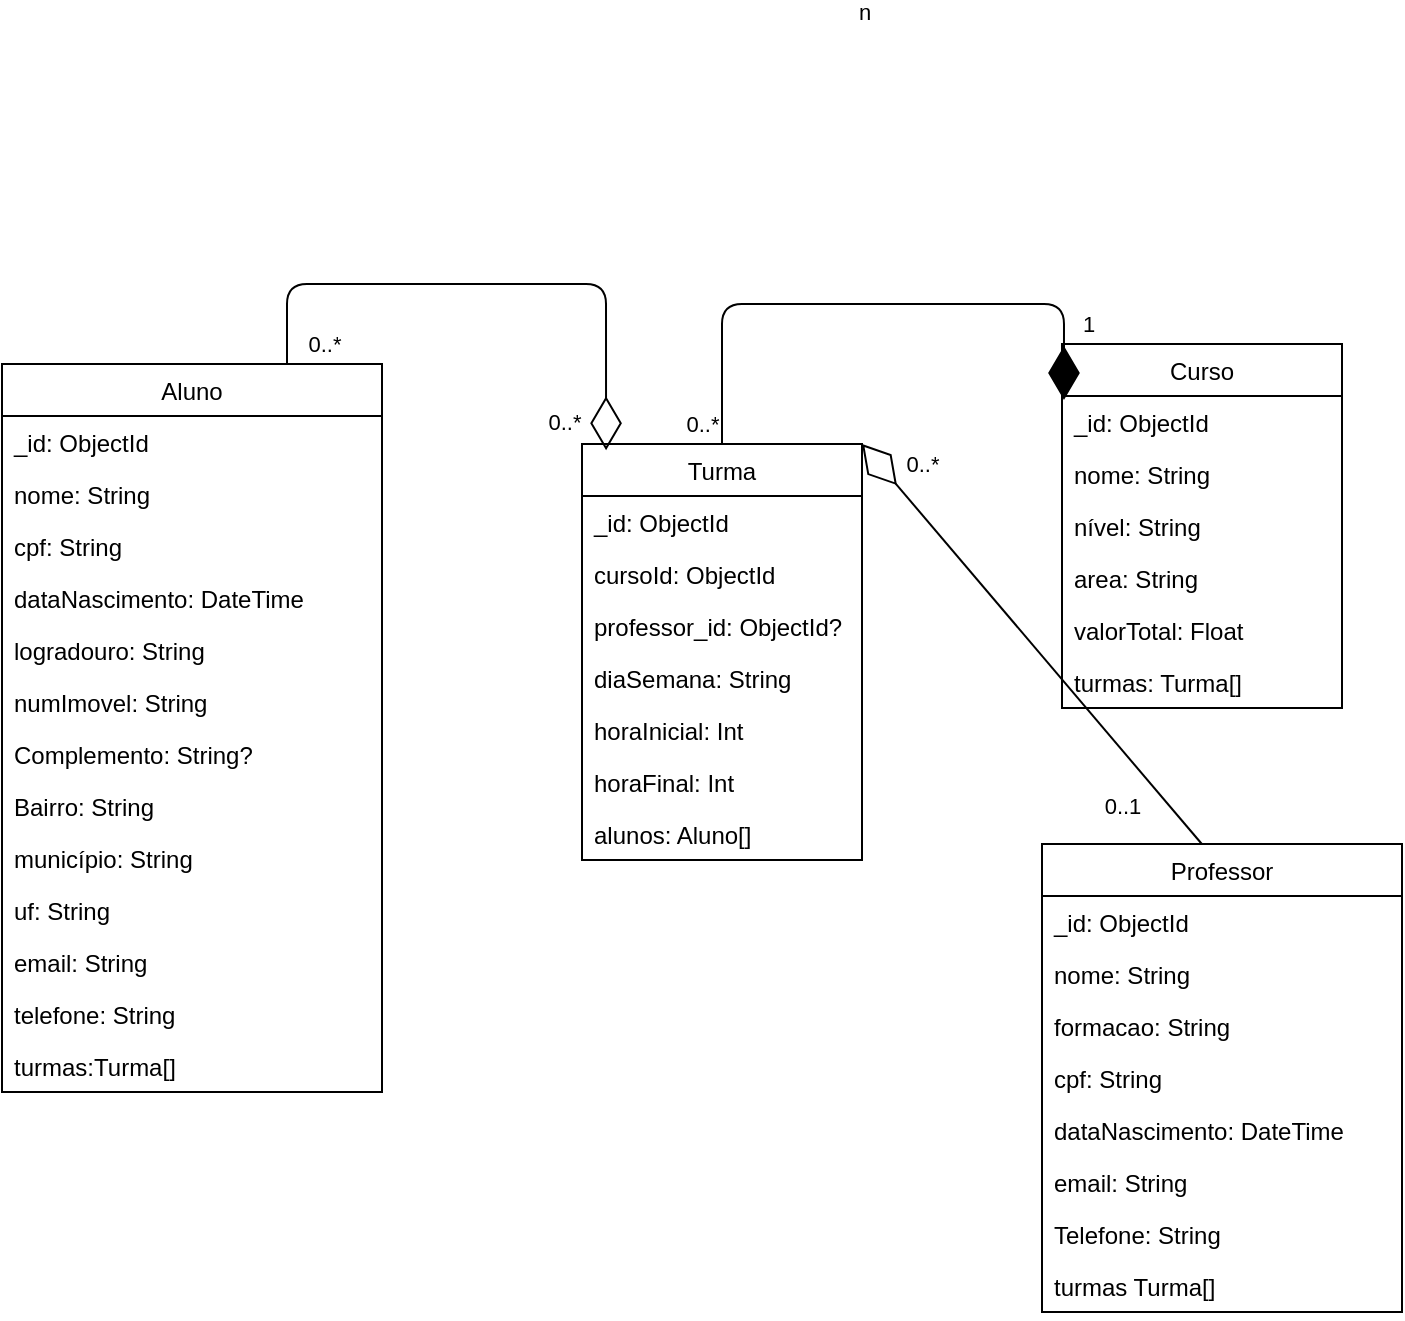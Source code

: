 <mxfile>
    <diagram id="tvNLZa-CBfe17h-ha0Ih" name="Page-2">
        <mxGraphModel dx="810" dy="1525" grid="1" gridSize="10" guides="1" tooltips="1" connect="1" arrows="1" fold="1" page="1" pageScale="1" pageWidth="827" pageHeight="1169" math="0" shadow="0">
            <root>
                <mxCell id="0"/>
                <mxCell id="1" parent="0"/>
                <mxCell id="mXA5R7LTz2ie4Cur8OkS-5" value="Aluno" style="swimlane;fontStyle=0;childLayout=stackLayout;horizontal=1;startSize=26;fillColor=none;horizontalStack=0;resizeParent=1;resizeParentMax=0;resizeLast=0;collapsible=1;marginBottom=0;" parent="1" vertex="1">
                    <mxGeometry x="90" y="60" width="190" height="364" as="geometry"/>
                </mxCell>
                <mxCell id="mXA5R7LTz2ie4Cur8OkS-6" value="_id: ObjectId" style="text;strokeColor=none;fillColor=none;align=left;verticalAlign=top;spacingLeft=4;spacingRight=4;overflow=hidden;rotatable=0;points=[[0,0.5],[1,0.5]];portConstraint=eastwest;" parent="mXA5R7LTz2ie4Cur8OkS-5" vertex="1">
                    <mxGeometry y="26" width="190" height="26" as="geometry"/>
                </mxCell>
                <mxCell id="mXA5R7LTz2ie4Cur8OkS-7" value="nome: String" style="text;strokeColor=none;fillColor=none;align=left;verticalAlign=top;spacingLeft=4;spacingRight=4;overflow=hidden;rotatable=0;points=[[0,0.5],[1,0.5]];portConstraint=eastwest;" parent="mXA5R7LTz2ie4Cur8OkS-5" vertex="1">
                    <mxGeometry y="52" width="190" height="26" as="geometry"/>
                </mxCell>
                <mxCell id="mXA5R7LTz2ie4Cur8OkS-8" value="cpf: String" style="text;strokeColor=none;fillColor=none;align=left;verticalAlign=top;spacingLeft=4;spacingRight=4;overflow=hidden;rotatable=0;points=[[0,0.5],[1,0.5]];portConstraint=eastwest;" parent="mXA5R7LTz2ie4Cur8OkS-5" vertex="1">
                    <mxGeometry y="78" width="190" height="26" as="geometry"/>
                </mxCell>
                <mxCell id="mXA5R7LTz2ie4Cur8OkS-30" value="dataNascimento: DateTime" style="text;strokeColor=none;fillColor=none;align=left;verticalAlign=top;spacingLeft=4;spacingRight=4;overflow=hidden;rotatable=0;points=[[0,0.5],[1,0.5]];portConstraint=eastwest;" parent="mXA5R7LTz2ie4Cur8OkS-5" vertex="1">
                    <mxGeometry y="104" width="190" height="26" as="geometry"/>
                </mxCell>
                <mxCell id="mXA5R7LTz2ie4Cur8OkS-21" value="logradouro: String" style="text;strokeColor=none;fillColor=none;align=left;verticalAlign=top;spacingLeft=4;spacingRight=4;overflow=hidden;rotatable=0;points=[[0,0.5],[1,0.5]];portConstraint=eastwest;" parent="mXA5R7LTz2ie4Cur8OkS-5" vertex="1">
                    <mxGeometry y="130" width="190" height="26" as="geometry"/>
                </mxCell>
                <mxCell id="mXA5R7LTz2ie4Cur8OkS-22" value="numImovel: String" style="text;strokeColor=none;fillColor=none;align=left;verticalAlign=top;spacingLeft=4;spacingRight=4;overflow=hidden;rotatable=0;points=[[0,0.5],[1,0.5]];portConstraint=eastwest;" parent="mXA5R7LTz2ie4Cur8OkS-5" vertex="1">
                    <mxGeometry y="156" width="190" height="26" as="geometry"/>
                </mxCell>
                <mxCell id="mXA5R7LTz2ie4Cur8OkS-23" value="Complemento: String?" style="text;strokeColor=none;fillColor=none;align=left;verticalAlign=top;spacingLeft=4;spacingRight=4;overflow=hidden;rotatable=0;points=[[0,0.5],[1,0.5]];portConstraint=eastwest;" parent="mXA5R7LTz2ie4Cur8OkS-5" vertex="1">
                    <mxGeometry y="182" width="190" height="26" as="geometry"/>
                </mxCell>
                <mxCell id="mXA5R7LTz2ie4Cur8OkS-25" value="Bairro: String" style="text;strokeColor=none;fillColor=none;align=left;verticalAlign=top;spacingLeft=4;spacingRight=4;overflow=hidden;rotatable=0;points=[[0,0.5],[1,0.5]];portConstraint=eastwest;" parent="mXA5R7LTz2ie4Cur8OkS-5" vertex="1">
                    <mxGeometry y="208" width="190" height="26" as="geometry"/>
                </mxCell>
                <mxCell id="mXA5R7LTz2ie4Cur8OkS-26" value="município: String" style="text;strokeColor=none;fillColor=none;align=left;verticalAlign=top;spacingLeft=4;spacingRight=4;overflow=hidden;rotatable=0;points=[[0,0.5],[1,0.5]];portConstraint=eastwest;" parent="mXA5R7LTz2ie4Cur8OkS-5" vertex="1">
                    <mxGeometry y="234" width="190" height="26" as="geometry"/>
                </mxCell>
                <mxCell id="mXA5R7LTz2ie4Cur8OkS-27" value="uf: String" style="text;strokeColor=none;fillColor=none;align=left;verticalAlign=top;spacingLeft=4;spacingRight=4;overflow=hidden;rotatable=0;points=[[0,0.5],[1,0.5]];portConstraint=eastwest;" parent="mXA5R7LTz2ie4Cur8OkS-5" vertex="1">
                    <mxGeometry y="260" width="190" height="26" as="geometry"/>
                </mxCell>
                <mxCell id="mXA5R7LTz2ie4Cur8OkS-28" value="email: String" style="text;strokeColor=none;fillColor=none;align=left;verticalAlign=top;spacingLeft=4;spacingRight=4;overflow=hidden;rotatable=0;points=[[0,0.5],[1,0.5]];portConstraint=eastwest;" parent="mXA5R7LTz2ie4Cur8OkS-5" vertex="1">
                    <mxGeometry y="286" width="190" height="26" as="geometry"/>
                </mxCell>
                <mxCell id="mXA5R7LTz2ie4Cur8OkS-29" value="telefone: String" style="text;strokeColor=none;fillColor=none;align=left;verticalAlign=top;spacingLeft=4;spacingRight=4;overflow=hidden;rotatable=0;points=[[0,0.5],[1,0.5]];portConstraint=eastwest;" parent="mXA5R7LTz2ie4Cur8OkS-5" vertex="1">
                    <mxGeometry y="312" width="190" height="26" as="geometry"/>
                </mxCell>
                <mxCell id="tHLVrhVuMcMVLVZoWZUN-9" value="turmas:Turma[]" style="text;strokeColor=none;fillColor=none;align=left;verticalAlign=top;spacingLeft=4;spacingRight=4;overflow=hidden;rotatable=0;points=[[0,0.5],[1,0.5]];portConstraint=eastwest;" parent="mXA5R7LTz2ie4Cur8OkS-5" vertex="1">
                    <mxGeometry y="338" width="190" height="26" as="geometry"/>
                </mxCell>
                <mxCell id="mXA5R7LTz2ie4Cur8OkS-9" value="Curso" style="swimlane;fontStyle=0;childLayout=stackLayout;horizontal=1;startSize=26;fillColor=none;horizontalStack=0;resizeParent=1;resizeParentMax=0;resizeLast=0;collapsible=1;marginBottom=0;" parent="1" vertex="1">
                    <mxGeometry x="620" y="50" width="140" height="182" as="geometry"/>
                </mxCell>
                <mxCell id="mXA5R7LTz2ie4Cur8OkS-10" value="_id: ObjectId" style="text;strokeColor=none;fillColor=none;align=left;verticalAlign=top;spacingLeft=4;spacingRight=4;overflow=hidden;rotatable=0;points=[[0,0.5],[1,0.5]];portConstraint=eastwest;" parent="mXA5R7LTz2ie4Cur8OkS-9" vertex="1">
                    <mxGeometry y="26" width="140" height="26" as="geometry"/>
                </mxCell>
                <mxCell id="mXA5R7LTz2ie4Cur8OkS-11" value="nome: String" style="text;strokeColor=none;fillColor=none;align=left;verticalAlign=top;spacingLeft=4;spacingRight=4;overflow=hidden;rotatable=0;points=[[0,0.5],[1,0.5]];portConstraint=eastwest;" parent="mXA5R7LTz2ie4Cur8OkS-9" vertex="1">
                    <mxGeometry y="52" width="140" height="26" as="geometry"/>
                </mxCell>
                <mxCell id="mXA5R7LTz2ie4Cur8OkS-12" value="nível: String" style="text;strokeColor=none;fillColor=none;align=left;verticalAlign=top;spacingLeft=4;spacingRight=4;overflow=hidden;rotatable=0;points=[[0,0.5],[1,0.5]];portConstraint=eastwest;" parent="mXA5R7LTz2ie4Cur8OkS-9" vertex="1">
                    <mxGeometry y="78" width="140" height="26" as="geometry"/>
                </mxCell>
                <mxCell id="mXA5R7LTz2ie4Cur8OkS-31" value="area: String" style="text;strokeColor=none;fillColor=none;align=left;verticalAlign=top;spacingLeft=4;spacingRight=4;overflow=hidden;rotatable=0;points=[[0,0.5],[1,0.5]];portConstraint=eastwest;" parent="mXA5R7LTz2ie4Cur8OkS-9" vertex="1">
                    <mxGeometry y="104" width="140" height="26" as="geometry"/>
                </mxCell>
                <mxCell id="4" value="valorTotal: Float" style="text;strokeColor=none;fillColor=none;align=left;verticalAlign=top;spacingLeft=4;spacingRight=4;overflow=hidden;rotatable=0;points=[[0,0.5],[1,0.5]];portConstraint=eastwest;" parent="mXA5R7LTz2ie4Cur8OkS-9" vertex="1">
                    <mxGeometry y="130" width="140" height="26" as="geometry"/>
                </mxCell>
                <mxCell id="3" value="turmas: Turma[]" style="text;strokeColor=none;fillColor=none;align=left;verticalAlign=top;spacingLeft=4;spacingRight=4;overflow=hidden;rotatable=0;points=[[0,0.5],[1,0.5]];portConstraint=eastwest;" parent="mXA5R7LTz2ie4Cur8OkS-9" vertex="1">
                    <mxGeometry y="156" width="140" height="26" as="geometry"/>
                </mxCell>
                <mxCell id="mXA5R7LTz2ie4Cur8OkS-13" value="Professor" style="swimlane;fontStyle=0;childLayout=stackLayout;horizontal=1;startSize=26;fillColor=none;horizontalStack=0;resizeParent=1;resizeParentMax=0;resizeLast=0;collapsible=1;marginBottom=0;" parent="1" vertex="1">
                    <mxGeometry x="610" y="300" width="180" height="234" as="geometry"/>
                </mxCell>
                <mxCell id="mXA5R7LTz2ie4Cur8OkS-14" value="_id: ObjectId" style="text;strokeColor=none;fillColor=none;align=left;verticalAlign=top;spacingLeft=4;spacingRight=4;overflow=hidden;rotatable=0;points=[[0,0.5],[1,0.5]];portConstraint=eastwest;" parent="mXA5R7LTz2ie4Cur8OkS-13" vertex="1">
                    <mxGeometry y="26" width="180" height="26" as="geometry"/>
                </mxCell>
                <mxCell id="mXA5R7LTz2ie4Cur8OkS-15" value="nome: String" style="text;strokeColor=none;fillColor=none;align=left;verticalAlign=top;spacingLeft=4;spacingRight=4;overflow=hidden;rotatable=0;points=[[0,0.5],[1,0.5]];portConstraint=eastwest;" parent="mXA5R7LTz2ie4Cur8OkS-13" vertex="1">
                    <mxGeometry y="52" width="180" height="26" as="geometry"/>
                </mxCell>
                <mxCell id="mXA5R7LTz2ie4Cur8OkS-16" value="formacao: String" style="text;strokeColor=none;fillColor=none;align=left;verticalAlign=top;spacingLeft=4;spacingRight=4;overflow=hidden;rotatable=0;points=[[0,0.5],[1,0.5]];portConstraint=eastwest;" parent="mXA5R7LTz2ie4Cur8OkS-13" vertex="1">
                    <mxGeometry y="78" width="180" height="26" as="geometry"/>
                </mxCell>
                <mxCell id="mXA5R7LTz2ie4Cur8OkS-32" value="cpf: String" style="text;strokeColor=none;fillColor=none;align=left;verticalAlign=top;spacingLeft=4;spacingRight=4;overflow=hidden;rotatable=0;points=[[0,0.5],[1,0.5]];portConstraint=eastwest;" parent="mXA5R7LTz2ie4Cur8OkS-13" vertex="1">
                    <mxGeometry y="104" width="180" height="26" as="geometry"/>
                </mxCell>
                <mxCell id="mXA5R7LTz2ie4Cur8OkS-33" value="dataNascimento: DateTime" style="text;strokeColor=none;fillColor=none;align=left;verticalAlign=top;spacingLeft=4;spacingRight=4;overflow=hidden;rotatable=0;points=[[0,0.5],[1,0.5]];portConstraint=eastwest;" parent="mXA5R7LTz2ie4Cur8OkS-13" vertex="1">
                    <mxGeometry y="130" width="180" height="26" as="geometry"/>
                </mxCell>
                <mxCell id="mXA5R7LTz2ie4Cur8OkS-34" value="email: String" style="text;strokeColor=none;fillColor=none;align=left;verticalAlign=top;spacingLeft=4;spacingRight=4;overflow=hidden;rotatable=0;points=[[0,0.5],[1,0.5]];portConstraint=eastwest;" parent="mXA5R7LTz2ie4Cur8OkS-13" vertex="1">
                    <mxGeometry y="156" width="180" height="26" as="geometry"/>
                </mxCell>
                <mxCell id="mXA5R7LTz2ie4Cur8OkS-35" value="Telefone: String" style="text;strokeColor=none;fillColor=none;align=left;verticalAlign=top;spacingLeft=4;spacingRight=4;overflow=hidden;rotatable=0;points=[[0,0.5],[1,0.5]];portConstraint=eastwest;" parent="mXA5R7LTz2ie4Cur8OkS-13" vertex="1">
                    <mxGeometry y="182" width="180" height="26" as="geometry"/>
                </mxCell>
                <mxCell id="2" value="turmas Turma[]" style="text;strokeColor=none;fillColor=none;align=left;verticalAlign=top;spacingLeft=4;spacingRight=4;overflow=hidden;rotatable=0;points=[[0,0.5],[1,0.5]];portConstraint=eastwest;" parent="mXA5R7LTz2ie4Cur8OkS-13" vertex="1">
                    <mxGeometry y="208" width="180" height="26" as="geometry"/>
                </mxCell>
                <mxCell id="mXA5R7LTz2ie4Cur8OkS-17" value="Turma" style="swimlane;fontStyle=0;childLayout=stackLayout;horizontal=1;startSize=26;fillColor=none;horizontalStack=0;resizeParent=1;resizeParentMax=0;resizeLast=0;collapsible=1;marginBottom=0;" parent="1" vertex="1">
                    <mxGeometry x="380" y="100" width="140" height="208" as="geometry"/>
                </mxCell>
                <mxCell id="mXA5R7LTz2ie4Cur8OkS-18" value="_id: ObjectId" style="text;strokeColor=none;fillColor=none;align=left;verticalAlign=top;spacingLeft=4;spacingRight=4;overflow=hidden;rotatable=0;points=[[0,0.5],[1,0.5]];portConstraint=eastwest;" parent="mXA5R7LTz2ie4Cur8OkS-17" vertex="1">
                    <mxGeometry y="26" width="140" height="26" as="geometry"/>
                </mxCell>
                <mxCell id="tHLVrhVuMcMVLVZoWZUN-12" value="cursoId: ObjectId" style="text;strokeColor=none;fillColor=none;align=left;verticalAlign=top;spacingLeft=4;spacingRight=4;overflow=hidden;rotatable=0;points=[[0,0.5],[1,0.5]];portConstraint=eastwest;" parent="mXA5R7LTz2ie4Cur8OkS-17" vertex="1">
                    <mxGeometry y="52" width="140" height="26" as="geometry"/>
                </mxCell>
                <mxCell id="tHLVrhVuMcMVLVZoWZUN-13" value="professor_id: ObjectId?" style="text;strokeColor=none;fillColor=none;align=left;verticalAlign=top;spacingLeft=4;spacingRight=4;overflow=hidden;rotatable=0;points=[[0,0.5],[1,0.5]];portConstraint=eastwest;" parent="mXA5R7LTz2ie4Cur8OkS-17" vertex="1">
                    <mxGeometry y="78" width="140" height="26" as="geometry"/>
                </mxCell>
                <mxCell id="mXA5R7LTz2ie4Cur8OkS-19" value="diaSemana: String" style="text;strokeColor=none;fillColor=none;align=left;verticalAlign=top;spacingLeft=4;spacingRight=4;overflow=hidden;rotatable=0;points=[[0,0.5],[1,0.5]];portConstraint=eastwest;" parent="mXA5R7LTz2ie4Cur8OkS-17" vertex="1">
                    <mxGeometry y="104" width="140" height="26" as="geometry"/>
                </mxCell>
                <mxCell id="mXA5R7LTz2ie4Cur8OkS-20" value="horaInicial: Int" style="text;strokeColor=none;fillColor=none;align=left;verticalAlign=top;spacingLeft=4;spacingRight=4;overflow=hidden;rotatable=0;points=[[0,0.5],[1,0.5]];portConstraint=eastwest;" parent="mXA5R7LTz2ie4Cur8OkS-17" vertex="1">
                    <mxGeometry y="130" width="140" height="26" as="geometry"/>
                </mxCell>
                <mxCell id="mXA5R7LTz2ie4Cur8OkS-24" value="horaFinal: Int" style="text;strokeColor=none;fillColor=none;align=left;verticalAlign=top;spacingLeft=4;spacingRight=4;overflow=hidden;rotatable=0;points=[[0,0.5],[1,0.5]];portConstraint=eastwest;" parent="mXA5R7LTz2ie4Cur8OkS-17" vertex="1">
                    <mxGeometry y="156" width="140" height="26" as="geometry"/>
                </mxCell>
                <mxCell id="tHLVrhVuMcMVLVZoWZUN-11" value="alunos: Aluno[]" style="text;strokeColor=none;fillColor=none;align=left;verticalAlign=top;spacingLeft=4;spacingRight=4;overflow=hidden;rotatable=0;points=[[0,0.5],[1,0.5]];portConstraint=eastwest;" parent="mXA5R7LTz2ie4Cur8OkS-17" vertex="1">
                    <mxGeometry y="182" width="140" height="26" as="geometry"/>
                </mxCell>
                <mxCell id="mXA5R7LTz2ie4Cur8OkS-43" value="" style="endArrow=diamondThin;endFill=1;endSize=24;html=1;edgeStyle=orthogonalEdgeStyle;entryX=0.007;entryY=0.154;entryDx=0;entryDy=0;entryPerimeter=0;exitX=0.5;exitY=0;exitDx=0;exitDy=0;" parent="1" source="mXA5R7LTz2ie4Cur8OkS-17" target="mXA5R7LTz2ie4Cur8OkS-9" edge="1">
                    <mxGeometry width="160" relative="1" as="geometry">
                        <mxPoint x="450" as="sourcePoint"/>
                        <mxPoint x="638.92" y="59.126" as="targetPoint"/>
                        <Array as="points">
                            <mxPoint x="450" y="30"/>
                            <mxPoint x="621" y="30"/>
                        </Array>
                    </mxGeometry>
                </mxCell>
                <mxCell id="mXA5R7LTz2ie4Cur8OkS-44" value="n" style="edgeLabel;html=1;align=center;verticalAlign=middle;resizable=0;points=[];" parent="mXA5R7LTz2ie4Cur8OkS-43" vertex="1" connectable="0">
                    <mxGeometry x="0.181" relative="1" as="geometry">
                        <mxPoint x="-30" y="-146" as="offset"/>
                    </mxGeometry>
                </mxCell>
                <mxCell id="mXA5R7LTz2ie4Cur8OkS-48" value="0..*&lt;br&gt;" style="edgeLabel;html=1;align=center;verticalAlign=middle;resizable=0;points=[];" parent="mXA5R7LTz2ie4Cur8OkS-43" vertex="1" connectable="0">
                    <mxGeometry x="-0.829" y="-1" relative="1" as="geometry">
                        <mxPoint x="-11" y="14" as="offset"/>
                    </mxGeometry>
                </mxCell>
                <mxCell id="tHLVrhVuMcMVLVZoWZUN-1" value="1" style="edgeLabel;html=1;align=center;verticalAlign=middle;resizable=0;points=[];" parent="mXA5R7LTz2ie4Cur8OkS-43" vertex="1" connectable="0">
                    <mxGeometry x="-0.345" y="2" relative="1" as="geometry">
                        <mxPoint x="158" y="12" as="offset"/>
                    </mxGeometry>
                </mxCell>
                <mxCell id="tHLVrhVuMcMVLVZoWZUN-3" value="" style="endArrow=diamondThin;endFill=0;endSize=24;html=1;entryX=1;entryY=0;entryDx=0;entryDy=0;exitX=0.444;exitY=0;exitDx=0;exitDy=0;exitPerimeter=0;" parent="1" source="mXA5R7LTz2ie4Cur8OkS-13" target="mXA5R7LTz2ie4Cur8OkS-17" edge="1">
                    <mxGeometry width="160" relative="1" as="geometry">
                        <mxPoint x="720" y="230" as="sourcePoint"/>
                        <mxPoint x="560" y="230" as="targetPoint"/>
                    </mxGeometry>
                </mxCell>
                <mxCell id="tHLVrhVuMcMVLVZoWZUN-4" value="0..1" style="edgeLabel;html=1;align=center;verticalAlign=middle;resizable=0;points=[];" parent="tHLVrhVuMcMVLVZoWZUN-3" vertex="1" connectable="0">
                    <mxGeometry x="-0.321" y="3" relative="1" as="geometry">
                        <mxPoint x="20" y="47" as="offset"/>
                    </mxGeometry>
                </mxCell>
                <mxCell id="tHLVrhVuMcMVLVZoWZUN-5" value="0..*" style="edgeLabel;html=1;align=center;verticalAlign=middle;resizable=0;points=[];" parent="tHLVrhVuMcMVLVZoWZUN-3" vertex="1" connectable="0">
                    <mxGeometry x="0.352" y="-1" relative="1" as="geometry">
                        <mxPoint x="-26" y="-54" as="offset"/>
                    </mxGeometry>
                </mxCell>
                <mxCell id="tHLVrhVuMcMVLVZoWZUN-6" value="" style="endArrow=diamondThin;endFill=0;endSize=24;html=1;edgeStyle=orthogonalEdgeStyle;entryX=0.086;entryY=0.015;entryDx=0;entryDy=0;entryPerimeter=0;exitX=0.75;exitY=0;exitDx=0;exitDy=0;" parent="1" source="mXA5R7LTz2ie4Cur8OkS-5" target="mXA5R7LTz2ie4Cur8OkS-17" edge="1">
                    <mxGeometry width="160" relative="1" as="geometry">
                        <mxPoint x="240" y="20" as="sourcePoint"/>
                        <mxPoint x="414" y="60" as="targetPoint"/>
                        <Array as="points">
                            <mxPoint x="233" y="20"/>
                            <mxPoint x="392" y="20"/>
                        </Array>
                    </mxGeometry>
                </mxCell>
                <mxCell id="tHLVrhVuMcMVLVZoWZUN-7" value="0..*" style="edgeLabel;html=1;align=center;verticalAlign=middle;resizable=0;points=[];" parent="tHLVrhVuMcMVLVZoWZUN-6" vertex="1" connectable="0">
                    <mxGeometry x="-0.257" y="3" relative="1" as="geometry">
                        <mxPoint x="-47" y="33" as="offset"/>
                    </mxGeometry>
                </mxCell>
                <mxCell id="tHLVrhVuMcMVLVZoWZUN-8" value="0..*" style="edgeLabel;html=1;align=center;verticalAlign=middle;resizable=0;points=[];" parent="1" vertex="1" connectable="0">
                    <mxGeometry x="260.5" y="60" as="geometry">
                        <mxPoint x="110" y="29" as="offset"/>
                    </mxGeometry>
                </mxCell>
            </root>
        </mxGraphModel>
    </diagram>
</mxfile>
